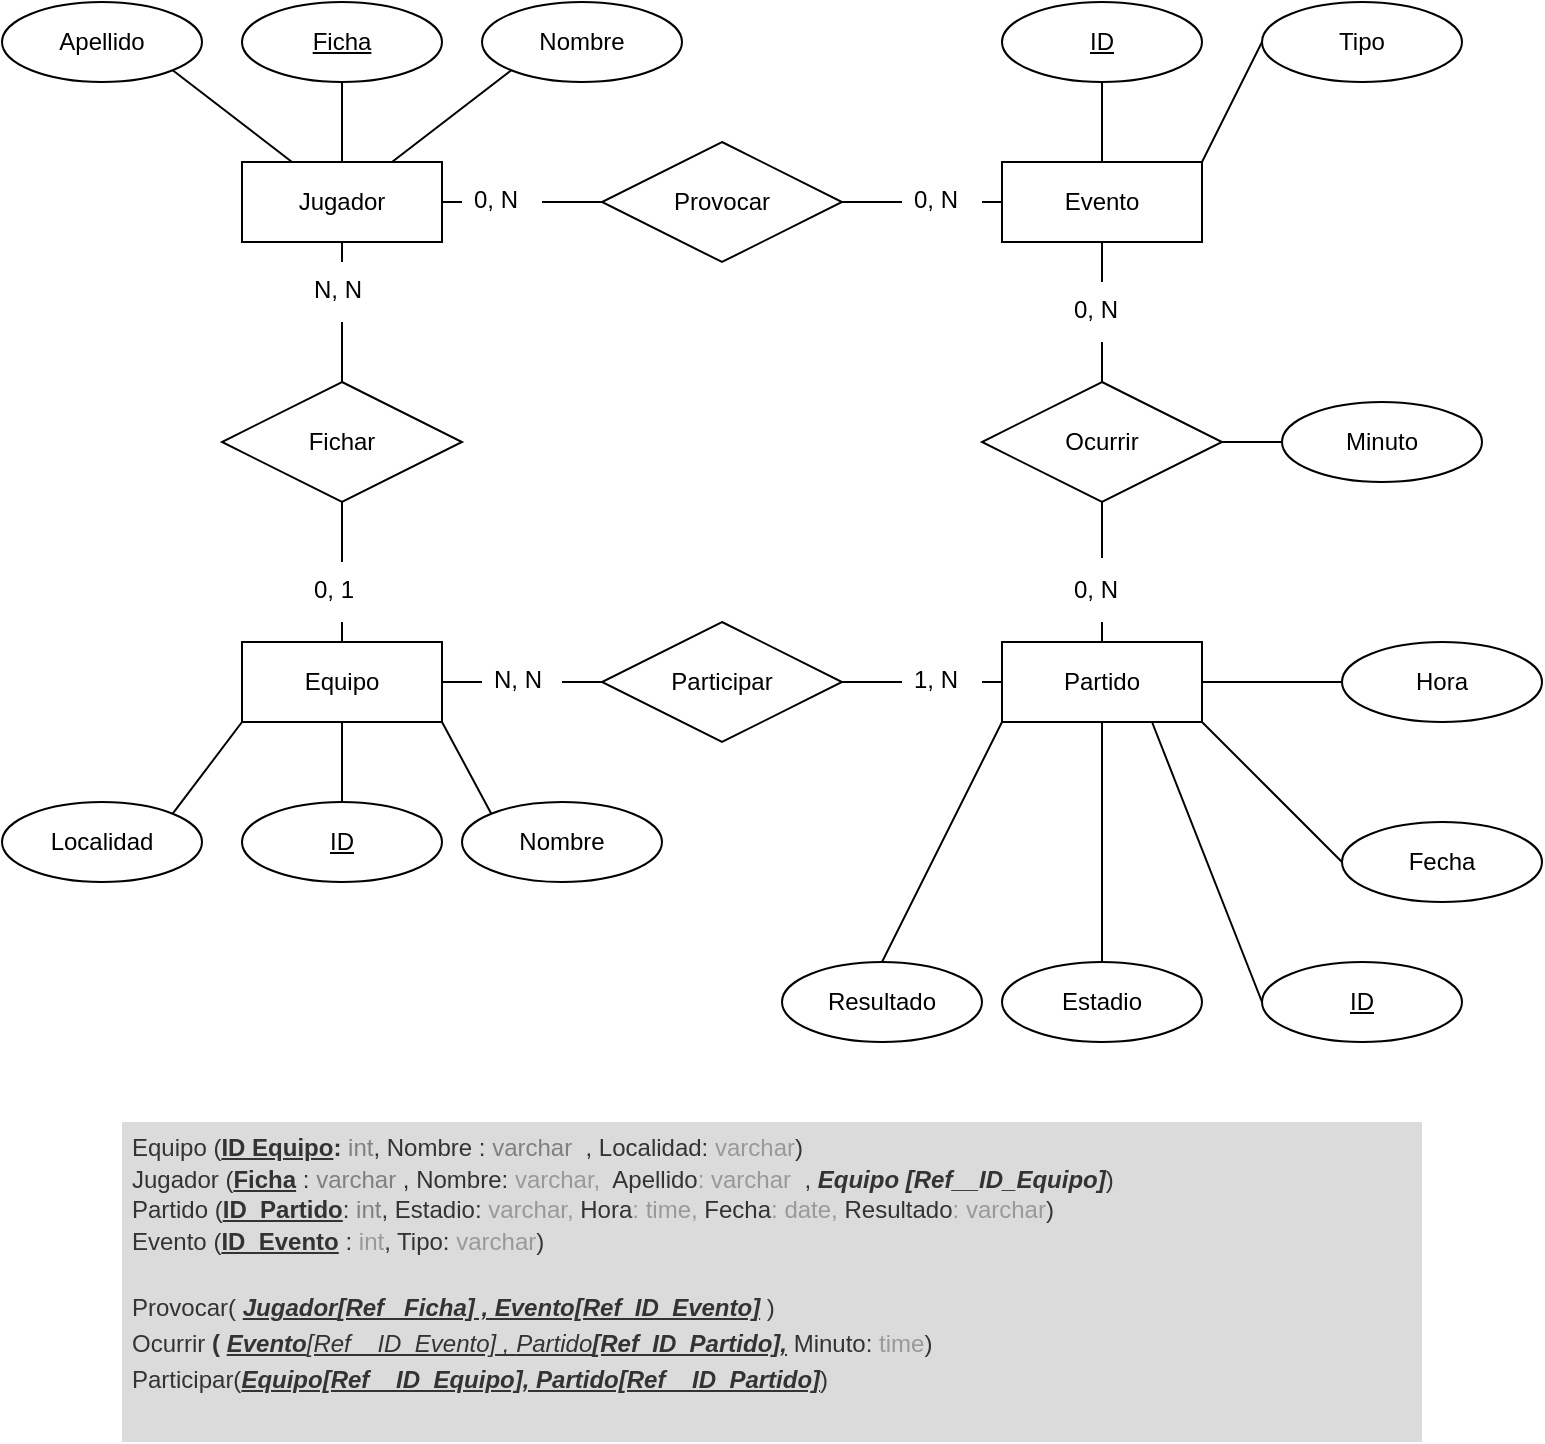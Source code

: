 <mxfile version="22.0.6" type="github">
  <diagram name="Página-1" id="kpMu6ErjYtjXiAjzQxuT">
    <mxGraphModel dx="1434" dy="750" grid="1" gridSize="10" guides="1" tooltips="1" connect="1" arrows="1" fold="1" page="1" pageScale="1" pageWidth="827" pageHeight="1169" math="0" shadow="0">
      <root>
        <mxCell id="0" />
        <mxCell id="1" parent="0" />
        <mxCell id="grHtKXQzRohqxR9XQCwC-1" value="Jugador" style="whiteSpace=wrap;html=1;align=center;" parent="1" vertex="1">
          <mxGeometry x="130" y="200" width="100" height="40" as="geometry" />
        </mxCell>
        <mxCell id="grHtKXQzRohqxR9XQCwC-2" value="Ficha" style="ellipse;whiteSpace=wrap;html=1;align=center;fontStyle=4;" parent="1" vertex="1">
          <mxGeometry x="130" y="120" width="100" height="40" as="geometry" />
        </mxCell>
        <mxCell id="grHtKXQzRohqxR9XQCwC-3" value="Nombre" style="ellipse;whiteSpace=wrap;html=1;align=center;" parent="1" vertex="1">
          <mxGeometry x="250" y="120" width="100" height="40" as="geometry" />
        </mxCell>
        <mxCell id="grHtKXQzRohqxR9XQCwC-4" value="Apellido" style="ellipse;whiteSpace=wrap;html=1;align=center;" parent="1" vertex="1">
          <mxGeometry x="10" y="120" width="100" height="40" as="geometry" />
        </mxCell>
        <mxCell id="grHtKXQzRohqxR9XQCwC-5" value="Equipo" style="whiteSpace=wrap;html=1;align=center;" parent="1" vertex="1">
          <mxGeometry x="130" y="440" width="100" height="40" as="geometry" />
        </mxCell>
        <mxCell id="grHtKXQzRohqxR9XQCwC-6" value="ID" style="ellipse;whiteSpace=wrap;html=1;align=center;fontStyle=4;" parent="1" vertex="1">
          <mxGeometry x="130" y="520" width="100" height="40" as="geometry" />
        </mxCell>
        <mxCell id="grHtKXQzRohqxR9XQCwC-7" value="Nombre" style="ellipse;whiteSpace=wrap;html=1;align=center;" parent="1" vertex="1">
          <mxGeometry x="240" y="520" width="100" height="40" as="geometry" />
        </mxCell>
        <mxCell id="grHtKXQzRohqxR9XQCwC-8" value="Localidad" style="ellipse;whiteSpace=wrap;html=1;align=center;" parent="1" vertex="1">
          <mxGeometry x="10" y="520" width="100" height="40" as="geometry" />
        </mxCell>
        <mxCell id="grHtKXQzRohqxR9XQCwC-9" value="Fichar" style="shape=rhombus;perimeter=rhombusPerimeter;whiteSpace=wrap;html=1;align=center;" parent="1" vertex="1">
          <mxGeometry x="120" y="310" width="120" height="60" as="geometry" />
        </mxCell>
        <mxCell id="grHtKXQzRohqxR9XQCwC-10" value="0, 1" style="text;strokeColor=none;fillColor=none;spacingLeft=4;spacingRight=4;overflow=hidden;rotatable=0;points=[[0,0.5],[1,0.5]];portConstraint=eastwest;fontSize=12;whiteSpace=wrap;html=1;" parent="1" vertex="1">
          <mxGeometry x="160" y="400" width="40" height="30" as="geometry" />
        </mxCell>
        <mxCell id="grHtKXQzRohqxR9XQCwC-11" value="N, N" style="text;strokeColor=none;fillColor=none;spacingLeft=4;spacingRight=4;overflow=hidden;rotatable=0;points=[[0,0.5],[1,0.5]];portConstraint=eastwest;fontSize=12;whiteSpace=wrap;html=1;" parent="1" vertex="1">
          <mxGeometry x="160" y="250" width="40" height="30" as="geometry" />
        </mxCell>
        <mxCell id="grHtKXQzRohqxR9XQCwC-12" value="" style="endArrow=none;html=1;rounded=0;exitX=0.5;exitY=0;exitDx=0;exitDy=0;entryX=0.5;entryY=1;entryDx=0;entryDy=0;entryPerimeter=0;" parent="1" source="grHtKXQzRohqxR9XQCwC-5" target="grHtKXQzRohqxR9XQCwC-10" edge="1">
          <mxGeometry relative="1" as="geometry">
            <mxPoint x="330" y="400" as="sourcePoint" />
            <mxPoint x="490" y="400" as="targetPoint" />
          </mxGeometry>
        </mxCell>
        <mxCell id="grHtKXQzRohqxR9XQCwC-13" value="" style="endArrow=none;html=1;rounded=0;exitX=0.5;exitY=0;exitDx=0;exitDy=0;exitPerimeter=0;entryX=0.5;entryY=1;entryDx=0;entryDy=0;" parent="1" source="grHtKXQzRohqxR9XQCwC-10" target="grHtKXQzRohqxR9XQCwC-9" edge="1">
          <mxGeometry relative="1" as="geometry">
            <mxPoint x="330" y="400" as="sourcePoint" />
            <mxPoint x="490" y="400" as="targetPoint" />
          </mxGeometry>
        </mxCell>
        <mxCell id="grHtKXQzRohqxR9XQCwC-14" value="" style="endArrow=none;html=1;rounded=0;exitX=0.5;exitY=0;exitDx=0;exitDy=0;entryX=0.5;entryY=1;entryDx=0;entryDy=0;entryPerimeter=0;" parent="1" source="grHtKXQzRohqxR9XQCwC-9" target="grHtKXQzRohqxR9XQCwC-11" edge="1">
          <mxGeometry relative="1" as="geometry">
            <mxPoint x="330" y="400" as="sourcePoint" />
            <mxPoint x="490" y="400" as="targetPoint" />
          </mxGeometry>
        </mxCell>
        <mxCell id="grHtKXQzRohqxR9XQCwC-15" value="" style="endArrow=none;html=1;rounded=0;exitX=0.5;exitY=1;exitDx=0;exitDy=0;entryX=0.5;entryY=0;entryDx=0;entryDy=0;entryPerimeter=0;" parent="1" source="grHtKXQzRohqxR9XQCwC-1" target="grHtKXQzRohqxR9XQCwC-11" edge="1">
          <mxGeometry relative="1" as="geometry">
            <mxPoint x="330" y="400" as="sourcePoint" />
            <mxPoint x="490" y="400" as="targetPoint" />
          </mxGeometry>
        </mxCell>
        <mxCell id="grHtKXQzRohqxR9XQCwC-16" value="Partido" style="whiteSpace=wrap;html=1;align=center;" parent="1" vertex="1">
          <mxGeometry x="510" y="440" width="100" height="40" as="geometry" />
        </mxCell>
        <mxCell id="grHtKXQzRohqxR9XQCwC-17" value="ID" style="ellipse;whiteSpace=wrap;html=1;align=center;fontStyle=4;" parent="1" vertex="1">
          <mxGeometry x="640" y="600" width="100" height="40" as="geometry" />
        </mxCell>
        <mxCell id="grHtKXQzRohqxR9XQCwC-18" value="Fecha" style="ellipse;whiteSpace=wrap;html=1;align=center;" parent="1" vertex="1">
          <mxGeometry x="680" y="530" width="100" height="40" as="geometry" />
        </mxCell>
        <mxCell id="grHtKXQzRohqxR9XQCwC-19" value="Estadio" style="ellipse;whiteSpace=wrap;html=1;align=center;" parent="1" vertex="1">
          <mxGeometry x="510" y="600" width="100" height="40" as="geometry" />
        </mxCell>
        <mxCell id="grHtKXQzRohqxR9XQCwC-20" value="Resultado" style="ellipse;whiteSpace=wrap;html=1;align=center;" parent="1" vertex="1">
          <mxGeometry x="400" y="600" width="100" height="40" as="geometry" />
        </mxCell>
        <mxCell id="grHtKXQzRohqxR9XQCwC-21" value="Participar" style="shape=rhombus;perimeter=rhombusPerimeter;whiteSpace=wrap;html=1;align=center;" parent="1" vertex="1">
          <mxGeometry x="310" y="430" width="120" height="60" as="geometry" />
        </mxCell>
        <mxCell id="grHtKXQzRohqxR9XQCwC-22" value="Hora" style="ellipse;whiteSpace=wrap;html=1;align=center;" parent="1" vertex="1">
          <mxGeometry x="680" y="440" width="100" height="40" as="geometry" />
        </mxCell>
        <mxCell id="grHtKXQzRohqxR9XQCwC-23" value="Ocurrir" style="shape=rhombus;perimeter=rhombusPerimeter;whiteSpace=wrap;html=1;align=center;" parent="1" vertex="1">
          <mxGeometry x="500" y="310" width="120" height="60" as="geometry" />
        </mxCell>
        <mxCell id="grHtKXQzRohqxR9XQCwC-24" value="Evento" style="whiteSpace=wrap;html=1;align=center;" parent="1" vertex="1">
          <mxGeometry x="510" y="200" width="100" height="40" as="geometry" />
        </mxCell>
        <mxCell id="grHtKXQzRohqxR9XQCwC-25" value="ID" style="ellipse;whiteSpace=wrap;html=1;align=center;fontStyle=4;" parent="1" vertex="1">
          <mxGeometry x="510" y="120" width="100" height="40" as="geometry" />
        </mxCell>
        <mxCell id="grHtKXQzRohqxR9XQCwC-26" value="Minuto" style="ellipse;whiteSpace=wrap;html=1;align=center;" parent="1" vertex="1">
          <mxGeometry x="650" y="320" width="100" height="40" as="geometry" />
        </mxCell>
        <mxCell id="grHtKXQzRohqxR9XQCwC-27" value="Tipo" style="ellipse;whiteSpace=wrap;html=1;align=center;" parent="1" vertex="1">
          <mxGeometry x="640" y="120" width="100" height="40" as="geometry" />
        </mxCell>
        <mxCell id="grHtKXQzRohqxR9XQCwC-28" value="Provocar" style="shape=rhombus;perimeter=rhombusPerimeter;whiteSpace=wrap;html=1;align=center;" parent="1" vertex="1">
          <mxGeometry x="310" y="190" width="120" height="60" as="geometry" />
        </mxCell>
        <mxCell id="grHtKXQzRohqxR9XQCwC-29" value="0, N" style="text;strokeColor=none;fillColor=none;spacingLeft=4;spacingRight=4;overflow=hidden;rotatable=0;points=[[0,0.5],[1,0.5]];portConstraint=eastwest;fontSize=12;whiteSpace=wrap;html=1;" parent="1" vertex="1">
          <mxGeometry x="460" y="205" width="40" height="30" as="geometry" />
        </mxCell>
        <mxCell id="grHtKXQzRohqxR9XQCwC-30" value="0, N" style="text;strokeColor=none;fillColor=none;spacingLeft=4;spacingRight=4;overflow=hidden;rotatable=0;points=[[0,0.5],[1,0.5]];portConstraint=eastwest;fontSize=12;whiteSpace=wrap;html=1;" parent="1" vertex="1">
          <mxGeometry x="240" y="205" width="40" height="30" as="geometry" />
        </mxCell>
        <mxCell id="grHtKXQzRohqxR9XQCwC-31" value="0, N" style="text;strokeColor=none;fillColor=none;spacingLeft=4;spacingRight=4;overflow=hidden;rotatable=0;points=[[0,0.5],[1,0.5]];portConstraint=eastwest;fontSize=12;whiteSpace=wrap;html=1;" parent="1" vertex="1">
          <mxGeometry x="540" y="260" width="40" height="30" as="geometry" />
        </mxCell>
        <mxCell id="grHtKXQzRohqxR9XQCwC-32" value="0, N" style="text;strokeColor=none;fillColor=none;spacingLeft=4;spacingRight=4;overflow=hidden;rotatable=0;points=[[0,0.5],[1,0.5]];portConstraint=eastwest;fontSize=12;whiteSpace=wrap;html=1;" parent="1" vertex="1">
          <mxGeometry x="540" y="400" width="40" height="30" as="geometry" />
        </mxCell>
        <mxCell id="grHtKXQzRohqxR9XQCwC-33" value="1, N" style="text;strokeColor=none;fillColor=none;spacingLeft=4;spacingRight=4;overflow=hidden;rotatable=0;points=[[0,0.5],[1,0.5]];portConstraint=eastwest;fontSize=12;whiteSpace=wrap;html=1;" parent="1" vertex="1">
          <mxGeometry x="460" y="445" width="40" height="30" as="geometry" />
        </mxCell>
        <mxCell id="grHtKXQzRohqxR9XQCwC-34" value="N, N" style="text;strokeColor=none;fillColor=none;spacingLeft=4;spacingRight=4;overflow=hidden;rotatable=0;points=[[0,0.5],[1,0.5]];portConstraint=eastwest;fontSize=12;whiteSpace=wrap;html=1;" parent="1" vertex="1">
          <mxGeometry x="250" y="445" width="40" height="30" as="geometry" />
        </mxCell>
        <mxCell id="grHtKXQzRohqxR9XQCwC-35" value="" style="endArrow=none;html=1;rounded=0;exitX=1;exitY=0.5;exitDx=0;exitDy=0;entryX=0;entryY=0.5;entryDx=0;entryDy=0;" parent="1" source="grHtKXQzRohqxR9XQCwC-5" target="grHtKXQzRohqxR9XQCwC-34" edge="1">
          <mxGeometry relative="1" as="geometry">
            <mxPoint x="330" y="350" as="sourcePoint" />
            <mxPoint x="490" y="350" as="targetPoint" />
          </mxGeometry>
        </mxCell>
        <mxCell id="grHtKXQzRohqxR9XQCwC-36" value="" style="endArrow=none;html=1;rounded=0;exitX=1;exitY=0.5;exitDx=0;exitDy=0;entryX=0;entryY=0.5;entryDx=0;entryDy=0;" parent="1" source="grHtKXQzRohqxR9XQCwC-34" target="grHtKXQzRohqxR9XQCwC-21" edge="1">
          <mxGeometry relative="1" as="geometry">
            <mxPoint x="330" y="350" as="sourcePoint" />
            <mxPoint x="490" y="350" as="targetPoint" />
          </mxGeometry>
        </mxCell>
        <mxCell id="grHtKXQzRohqxR9XQCwC-37" value="" style="endArrow=none;html=1;rounded=0;exitX=1;exitY=0.5;exitDx=0;exitDy=0;entryX=0;entryY=0.5;entryDx=0;entryDy=0;" parent="1" source="grHtKXQzRohqxR9XQCwC-21" target="grHtKXQzRohqxR9XQCwC-33" edge="1">
          <mxGeometry relative="1" as="geometry">
            <mxPoint x="340" y="360" as="sourcePoint" />
            <mxPoint x="500" y="360" as="targetPoint" />
          </mxGeometry>
        </mxCell>
        <mxCell id="grHtKXQzRohqxR9XQCwC-38" value="" style="endArrow=none;html=1;rounded=0;exitX=1;exitY=0.5;exitDx=0;exitDy=0;entryX=0;entryY=0.5;entryDx=0;entryDy=0;" parent="1" source="grHtKXQzRohqxR9XQCwC-33" target="grHtKXQzRohqxR9XQCwC-16" edge="1">
          <mxGeometry relative="1" as="geometry">
            <mxPoint x="350" y="370" as="sourcePoint" />
            <mxPoint x="510" y="370" as="targetPoint" />
          </mxGeometry>
        </mxCell>
        <mxCell id="grHtKXQzRohqxR9XQCwC-39" value="" style="endArrow=none;html=1;rounded=0;exitX=1;exitY=0.5;exitDx=0;exitDy=0;entryX=0;entryY=0.5;entryDx=0;entryDy=0;" parent="1" source="grHtKXQzRohqxR9XQCwC-1" target="grHtKXQzRohqxR9XQCwC-30" edge="1">
          <mxGeometry relative="1" as="geometry">
            <mxPoint x="360" y="380" as="sourcePoint" />
            <mxPoint x="520" y="380" as="targetPoint" />
          </mxGeometry>
        </mxCell>
        <mxCell id="grHtKXQzRohqxR9XQCwC-40" value="" style="endArrow=none;html=1;rounded=0;exitX=1;exitY=0.5;exitDx=0;exitDy=0;entryX=0;entryY=0.5;entryDx=0;entryDy=0;" parent="1" source="grHtKXQzRohqxR9XQCwC-30" target="grHtKXQzRohqxR9XQCwC-28" edge="1">
          <mxGeometry relative="1" as="geometry">
            <mxPoint x="370" y="390" as="sourcePoint" />
            <mxPoint x="530" y="390" as="targetPoint" />
          </mxGeometry>
        </mxCell>
        <mxCell id="grHtKXQzRohqxR9XQCwC-41" value="" style="endArrow=none;html=1;rounded=0;exitX=1;exitY=0.5;exitDx=0;exitDy=0;entryX=0;entryY=0.5;entryDx=0;entryDy=0;" parent="1" source="grHtKXQzRohqxR9XQCwC-28" target="grHtKXQzRohqxR9XQCwC-29" edge="1">
          <mxGeometry relative="1" as="geometry">
            <mxPoint x="380" y="400" as="sourcePoint" />
            <mxPoint x="540" y="400" as="targetPoint" />
          </mxGeometry>
        </mxCell>
        <mxCell id="grHtKXQzRohqxR9XQCwC-42" value="" style="endArrow=none;html=1;rounded=0;exitX=1;exitY=0.5;exitDx=0;exitDy=0;entryX=0;entryY=0.5;entryDx=0;entryDy=0;" parent="1" source="grHtKXQzRohqxR9XQCwC-29" target="grHtKXQzRohqxR9XQCwC-24" edge="1">
          <mxGeometry relative="1" as="geometry">
            <mxPoint x="390" y="410" as="sourcePoint" />
            <mxPoint x="550" y="410" as="targetPoint" />
          </mxGeometry>
        </mxCell>
        <mxCell id="grHtKXQzRohqxR9XQCwC-43" value="" style="endArrow=none;html=1;rounded=0;exitX=0.5;exitY=1;exitDx=0;exitDy=0;entryX=0.5;entryY=0;entryDx=0;entryDy=0;entryPerimeter=0;" parent="1" source="grHtKXQzRohqxR9XQCwC-24" target="grHtKXQzRohqxR9XQCwC-31" edge="1">
          <mxGeometry relative="1" as="geometry">
            <mxPoint x="400" y="380" as="sourcePoint" />
            <mxPoint x="560" y="420" as="targetPoint" />
          </mxGeometry>
        </mxCell>
        <mxCell id="grHtKXQzRohqxR9XQCwC-44" value="" style="endArrow=none;html=1;rounded=0;exitX=0.5;exitY=0;exitDx=0;exitDy=0;entryX=0.5;entryY=1;entryDx=0;entryDy=0;entryPerimeter=0;" parent="1" source="grHtKXQzRohqxR9XQCwC-23" target="grHtKXQzRohqxR9XQCwC-31" edge="1">
          <mxGeometry relative="1" as="geometry">
            <mxPoint x="410" y="430" as="sourcePoint" />
            <mxPoint x="570" y="430" as="targetPoint" />
          </mxGeometry>
        </mxCell>
        <mxCell id="grHtKXQzRohqxR9XQCwC-45" value="" style="endArrow=none;html=1;rounded=0;exitX=0.5;exitY=1;exitDx=0;exitDy=0;entryX=0.5;entryY=-0.067;entryDx=0;entryDy=0;entryPerimeter=0;" parent="1" source="grHtKXQzRohqxR9XQCwC-23" target="grHtKXQzRohqxR9XQCwC-32" edge="1">
          <mxGeometry relative="1" as="geometry">
            <mxPoint x="420" y="440" as="sourcePoint" />
            <mxPoint x="580" y="440" as="targetPoint" />
          </mxGeometry>
        </mxCell>
        <mxCell id="grHtKXQzRohqxR9XQCwC-46" value="" style="endArrow=none;html=1;rounded=0;exitX=0.5;exitY=0;exitDx=0;exitDy=0;entryX=0.5;entryY=1;entryDx=0;entryDy=0;entryPerimeter=0;" parent="1" source="grHtKXQzRohqxR9XQCwC-16" target="grHtKXQzRohqxR9XQCwC-32" edge="1">
          <mxGeometry relative="1" as="geometry">
            <mxPoint x="430" y="450" as="sourcePoint" />
            <mxPoint x="590" y="450" as="targetPoint" />
          </mxGeometry>
        </mxCell>
        <mxCell id="grHtKXQzRohqxR9XQCwC-47" value="" style="endArrow=none;html=1;rounded=0;exitX=0.5;exitY=1;exitDx=0;exitDy=0;entryX=0.5;entryY=0;entryDx=0;entryDy=0;" parent="1" source="grHtKXQzRohqxR9XQCwC-2" target="grHtKXQzRohqxR9XQCwC-1" edge="1">
          <mxGeometry relative="1" as="geometry">
            <mxPoint x="320" y="400" as="sourcePoint" />
            <mxPoint x="480" y="400" as="targetPoint" />
          </mxGeometry>
        </mxCell>
        <mxCell id="grHtKXQzRohqxR9XQCwC-48" value="" style="endArrow=none;html=1;rounded=0;exitX=0;exitY=1;exitDx=0;exitDy=0;entryX=0.75;entryY=0;entryDx=0;entryDy=0;" parent="1" source="grHtKXQzRohqxR9XQCwC-3" target="grHtKXQzRohqxR9XQCwC-1" edge="1">
          <mxGeometry relative="1" as="geometry">
            <mxPoint x="190" y="170" as="sourcePoint" />
            <mxPoint x="190" y="210" as="targetPoint" />
          </mxGeometry>
        </mxCell>
        <mxCell id="grHtKXQzRohqxR9XQCwC-49" value="" style="endArrow=none;html=1;rounded=0;exitX=1;exitY=1;exitDx=0;exitDy=0;entryX=0.25;entryY=0;entryDx=0;entryDy=0;" parent="1" source="grHtKXQzRohqxR9XQCwC-4" target="grHtKXQzRohqxR9XQCwC-1" edge="1">
          <mxGeometry relative="1" as="geometry">
            <mxPoint x="275" y="164" as="sourcePoint" />
            <mxPoint x="215" y="210" as="targetPoint" />
          </mxGeometry>
        </mxCell>
        <mxCell id="grHtKXQzRohqxR9XQCwC-50" value="" style="endArrow=none;html=1;rounded=0;exitX=0.5;exitY=0;exitDx=0;exitDy=0;entryX=0.5;entryY=1;entryDx=0;entryDy=0;" parent="1" source="grHtKXQzRohqxR9XQCwC-6" target="grHtKXQzRohqxR9XQCwC-5" edge="1">
          <mxGeometry relative="1" as="geometry">
            <mxPoint x="320" y="430" as="sourcePoint" />
            <mxPoint x="480" y="430" as="targetPoint" />
          </mxGeometry>
        </mxCell>
        <mxCell id="grHtKXQzRohqxR9XQCwC-51" value="" style="endArrow=none;html=1;rounded=0;exitX=0;exitY=1;exitDx=0;exitDy=0;entryX=1;entryY=0;entryDx=0;entryDy=0;" parent="1" source="grHtKXQzRohqxR9XQCwC-5" target="grHtKXQzRohqxR9XQCwC-8" edge="1">
          <mxGeometry relative="1" as="geometry">
            <mxPoint x="190" y="530" as="sourcePoint" />
            <mxPoint x="190" y="490" as="targetPoint" />
          </mxGeometry>
        </mxCell>
        <mxCell id="grHtKXQzRohqxR9XQCwC-52" value="" style="endArrow=none;html=1;rounded=0;exitX=0;exitY=0;exitDx=0;exitDy=0;entryX=1;entryY=1;entryDx=0;entryDy=0;" parent="1" source="grHtKXQzRohqxR9XQCwC-7" target="grHtKXQzRohqxR9XQCwC-5" edge="1">
          <mxGeometry relative="1" as="geometry">
            <mxPoint x="200" y="540" as="sourcePoint" />
            <mxPoint x="200" y="500" as="targetPoint" />
          </mxGeometry>
        </mxCell>
        <mxCell id="grHtKXQzRohqxR9XQCwC-53" value="" style="endArrow=none;html=1;rounded=0;exitX=0;exitY=1;exitDx=0;exitDy=0;entryX=0.5;entryY=0;entryDx=0;entryDy=0;" parent="1" source="grHtKXQzRohqxR9XQCwC-16" target="grHtKXQzRohqxR9XQCwC-20" edge="1">
          <mxGeometry relative="1" as="geometry">
            <mxPoint x="210" y="550" as="sourcePoint" />
            <mxPoint x="210" y="510" as="targetPoint" />
          </mxGeometry>
        </mxCell>
        <mxCell id="grHtKXQzRohqxR9XQCwC-54" value="" style="endArrow=none;html=1;rounded=0;exitX=0.5;exitY=1;exitDx=0;exitDy=0;entryX=0.5;entryY=0;entryDx=0;entryDy=0;" parent="1" source="grHtKXQzRohqxR9XQCwC-16" target="grHtKXQzRohqxR9XQCwC-19" edge="1">
          <mxGeometry relative="1" as="geometry">
            <mxPoint x="220" y="560" as="sourcePoint" />
            <mxPoint x="220" y="520" as="targetPoint" />
          </mxGeometry>
        </mxCell>
        <mxCell id="grHtKXQzRohqxR9XQCwC-55" value="" style="endArrow=none;html=1;rounded=0;exitX=0.75;exitY=1;exitDx=0;exitDy=0;entryX=0;entryY=0.5;entryDx=0;entryDy=0;" parent="1" source="grHtKXQzRohqxR9XQCwC-16" target="grHtKXQzRohqxR9XQCwC-17" edge="1">
          <mxGeometry relative="1" as="geometry">
            <mxPoint x="230" y="570" as="sourcePoint" />
            <mxPoint x="230" y="530" as="targetPoint" />
          </mxGeometry>
        </mxCell>
        <mxCell id="grHtKXQzRohqxR9XQCwC-56" value="" style="endArrow=none;html=1;rounded=0;exitX=1;exitY=1;exitDx=0;exitDy=0;entryX=0;entryY=0.5;entryDx=0;entryDy=0;" parent="1" source="grHtKXQzRohqxR9XQCwC-16" target="grHtKXQzRohqxR9XQCwC-18" edge="1">
          <mxGeometry relative="1" as="geometry">
            <mxPoint x="240" y="580" as="sourcePoint" />
            <mxPoint x="240" y="540" as="targetPoint" />
          </mxGeometry>
        </mxCell>
        <mxCell id="grHtKXQzRohqxR9XQCwC-57" value="" style="endArrow=none;html=1;rounded=0;exitX=1;exitY=0.5;exitDx=0;exitDy=0;entryX=0;entryY=0.5;entryDx=0;entryDy=0;" parent="1" source="grHtKXQzRohqxR9XQCwC-16" target="grHtKXQzRohqxR9XQCwC-22" edge="1">
          <mxGeometry relative="1" as="geometry">
            <mxPoint x="250" y="590" as="sourcePoint" />
            <mxPoint x="250" y="550" as="targetPoint" />
          </mxGeometry>
        </mxCell>
        <mxCell id="grHtKXQzRohqxR9XQCwC-58" value="" style="endArrow=none;html=1;rounded=0;exitX=0.5;exitY=0;exitDx=0;exitDy=0;entryX=0.5;entryY=1;entryDx=0;entryDy=0;" parent="1" source="grHtKXQzRohqxR9XQCwC-24" target="grHtKXQzRohqxR9XQCwC-25" edge="1">
          <mxGeometry relative="1" as="geometry">
            <mxPoint x="260" y="600" as="sourcePoint" />
            <mxPoint x="260" y="560" as="targetPoint" />
          </mxGeometry>
        </mxCell>
        <mxCell id="grHtKXQzRohqxR9XQCwC-59" value="" style="endArrow=none;html=1;rounded=0;exitX=1;exitY=0;exitDx=0;exitDy=0;entryX=0;entryY=0.5;entryDx=0;entryDy=0;" parent="1" source="grHtKXQzRohqxR9XQCwC-24" target="grHtKXQzRohqxR9XQCwC-27" edge="1">
          <mxGeometry relative="1" as="geometry">
            <mxPoint x="270" y="610" as="sourcePoint" />
            <mxPoint x="270" y="570" as="targetPoint" />
          </mxGeometry>
        </mxCell>
        <mxCell id="grHtKXQzRohqxR9XQCwC-60" value="" style="endArrow=none;html=1;rounded=0;exitX=1;exitY=0.5;exitDx=0;exitDy=0;entryX=0;entryY=0.5;entryDx=0;entryDy=0;" parent="1" source="grHtKXQzRohqxR9XQCwC-23" target="grHtKXQzRohqxR9XQCwC-26" edge="1">
          <mxGeometry relative="1" as="geometry">
            <mxPoint x="280" y="620" as="sourcePoint" />
            <mxPoint x="280" y="580" as="targetPoint" />
          </mxGeometry>
        </mxCell>
        <mxCell id="7aRLWxt50dmtVga2rIe7-1" value="&lt;h1 style=&quot;line-height: 150%;&quot;&gt;&lt;div style=&quot;border-color: var(--border-color); font-size: 12px; line-height: 130%;&quot;&gt;&lt;font style=&quot;border-color: var(--border-color);&quot;&gt;&lt;span style=&quot;border-color: var(--border-color);&quot;&gt;&lt;span style=&quot;border-color: var(--border-color);&quot;&gt;&lt;span style=&quot;font-weight: 400;&quot;&gt;Equipo (&lt;/span&gt;&lt;u style=&quot;&quot;&gt;ID Equipo&lt;/u&gt;&lt;/span&gt;&lt;span style=&quot;border-color: var(--border-color);&quot;&gt;:&lt;/span&gt;&lt;font style=&quot;font-weight: 400; border-color: var(--border-color);&quot; color=&quot;#808080&quot;&gt;&amp;nbsp;int&lt;/font&gt;&lt;span style=&quot;font-weight: 400;&quot;&gt;, Nombre : &lt;font color=&quot;#808080&quot;&gt;varchar&lt;/font&gt;&lt;/span&gt;&lt;span style=&quot;font-weight: 400;&quot;&gt;&amp;nbsp; , Localidad: &lt;font color=&quot;#999999&quot;&gt;varchar&lt;/font&gt;&lt;/span&gt;&lt;span style=&quot;font-weight: 400;&quot;&gt;)&lt;/span&gt;&lt;br&gt;&lt;/span&gt;&lt;/font&gt;&lt;/div&gt;&lt;div style=&quot;border-color: var(--border-color); font-size: 12px; line-height: 130%;&quot;&gt;&lt;font style=&quot;border-color: var(--border-color);&quot;&gt;&lt;span style=&quot;border-color: var(--border-color);&quot;&gt;&lt;span style=&quot;border-color: var(--border-color);&quot;&gt;&lt;span style=&quot;font-weight: 400;&quot;&gt;Jugador (&lt;/span&gt;&lt;u&gt;Ficha&lt;/u&gt;&lt;/span&gt;&lt;span style=&quot;font-weight: 400; border-color: var(--border-color);&quot;&gt;&amp;nbsp;&lt;/span&gt;&lt;span style=&quot;font-weight: 400; border-color: var(--border-color);&quot;&gt;: &lt;font color=&quot;#808080&quot;&gt;varchar&lt;/font&gt;&lt;/span&gt;&lt;span style=&quot;border-color: var(--border-color);&quot;&gt;&lt;span style=&quot;font-weight: 400;&quot;&gt;&amp;nbsp;, Nombre: &lt;/span&gt;&lt;font style=&quot;font-weight: 400;&quot; color=&quot;#999999&quot;&gt;varchar,&amp;nbsp; &lt;/font&gt;&lt;span style=&quot;font-weight: 400;&quot;&gt;Apellido&lt;/span&gt;&lt;font style=&quot;font-weight: 400;&quot; color=&quot;#999999&quot;&gt;: varchar&lt;/font&gt;&lt;span style=&quot;font-weight: 400;&quot;&gt;&amp;nbsp; , &lt;/span&gt;&lt;i style=&quot;&quot;&gt;Equipo [Ref__ID_Equipo]&lt;/i&gt;&lt;/span&gt;&lt;span style=&quot;border-color: var(--border-color);&quot;&gt;&lt;span style=&quot;font-weight: 400;&quot;&gt;)&amp;nbsp;&lt;/span&gt;&lt;/span&gt;&lt;/span&gt;&lt;/font&gt;&lt;/div&gt;&lt;div style=&quot;border-color: var(--border-color); font-size: 12px; line-height: 130%;&quot;&gt;&lt;font style=&quot;border-color: var(--border-color);&quot;&gt;&lt;span style=&quot;border-color: var(--border-color);&quot;&gt;&lt;span style=&quot;font-weight: 400;&quot;&gt;Partido (&lt;/span&gt;&lt;u&gt;ID_Partido&lt;/u&gt;&lt;/span&gt;&lt;span style=&quot;font-weight: 400;&quot;&gt;: &lt;font color=&quot;#808080&quot;&gt;int&lt;/font&gt;&lt;/span&gt;&lt;b style=&quot;font-weight: 400; border-color: var(--border-color);&quot;&gt;,&lt;/b&gt;&lt;span style=&quot;font-weight: 400;&quot;&gt;&amp;nbsp;Estadio: &lt;font color=&quot;#999999&quot;&gt;varchar, &lt;/font&gt;Hora&lt;font color=&quot;#999999&quot;&gt;: time, &lt;/font&gt;Fecha&lt;font color=&quot;#999999&quot;&gt;: date, &lt;/font&gt;Resultado&lt;font color=&quot;#999999&quot;&gt;: varchar&lt;/font&gt;&lt;/span&gt;&lt;span style=&quot;font-weight: 400;&quot;&gt;)&amp;nbsp;&lt;/span&gt;&lt;/font&gt;&lt;/div&gt;&lt;div style=&quot;border-color: var(--border-color); font-size: 12px; line-height: 130%;&quot;&gt;&lt;span style=&quot;background-color: initial; font-weight: 400; border-color: var(--border-color);&quot;&gt;Evento (&lt;/span&gt;&lt;span style=&quot;background-color: initial; border-color: var(--border-color);&quot;&gt;&lt;u&gt;ID_Evento&lt;/u&gt;&lt;/span&gt;&lt;span style=&quot;background-color: initial; font-weight: 400; border-color: var(--border-color);&quot;&gt;&amp;nbsp;:&lt;font color=&quot;#999999&quot;&gt;&amp;nbsp;int&lt;/font&gt;, Tipo:&lt;font color=&quot;#999999&quot;&gt;&amp;nbsp;varchar&lt;/font&gt;&lt;/span&gt;&lt;span style=&quot;background-color: initial;&quot;&gt;&lt;span style=&quot;font-weight: 400;&quot;&gt;)&lt;/span&gt;&lt;i style=&quot;&quot;&gt;&lt;font style=&quot;&quot; color=&quot;#000000&quot;&gt;&amp;nbsp;&lt;/font&gt;&lt;/i&gt;&lt;/span&gt;&lt;/div&gt;&lt;div style=&quot;border-color: var(--border-color); font-size: 12px; line-height: 130%;&quot;&gt;&lt;span style=&quot;background-color: initial; font-weight: 400;&quot;&gt;&lt;br&gt;&lt;/span&gt;&lt;/div&gt;&lt;div style=&quot;border-color: var(--border-color); font-weight: 400; font-size: 12px; line-height: 150%;&quot;&gt;&lt;/div&gt;&lt;span style=&quot;border-color: var(--border-color); font-size: 12px;&quot;&gt;&lt;div style=&quot;border-color: var(--border-color); line-height: 150%;&quot;&gt;&lt;font style=&quot;border-color: var(--border-color);&quot;&gt;&lt;b style=&quot;font-style: normal; font-weight: 400; border-color: var(--border-color);&quot;&gt;Provocar(&lt;/b&gt;&lt;b style=&quot;font-style: normal; font-weight: 400; border-color: var(--border-color);&quot;&gt;&amp;nbsp;&lt;/b&gt;&lt;span style=&quot;border-color: var(--border-color);&quot;&gt;&lt;i&gt;&lt;u&gt;Jugador&lt;/u&gt;&lt;/i&gt;&lt;/span&gt;&lt;/font&gt;&lt;span style=&quot;font-weight: 400; background-color: initial; border-color: var(--border-color);&quot;&gt;&lt;b style=&quot;border-color: var(--border-color);&quot;&gt;&lt;u style=&quot;&quot;&gt;&lt;i&gt;[Ref_ Ficha] , Evento[Ref_ID_Evento]&lt;/i&gt;&lt;/u&gt;&lt;/b&gt;&lt;/span&gt;&lt;span style=&quot;font-weight: 400; background-color: initial;&quot;&gt;&lt;i&gt;&amp;nbsp;&lt;/i&gt;&lt;/span&gt;&lt;span style=&quot;font-style: normal; font-weight: 400; background-color: initial;&quot;&gt;)&lt;/span&gt;&lt;/div&gt;&lt;div style=&quot;border-color: var(--border-color); line-height: 150%;&quot;&gt;&lt;span style=&quot;font-style: normal;&quot;&gt;&lt;span style=&quot;font-weight: normal;&quot;&gt;Ocurrir&amp;nbsp;&lt;/span&gt;( &lt;/span&gt;&lt;i&gt;&lt;u&gt;Evento&lt;/u&gt;&lt;/i&gt;&lt;span style=&quot;background-color: initial; border-color: var(--border-color);&quot;&gt;&lt;span style=&quot;border-color: var(--border-color); background-color: initial;&quot;&gt;&lt;b style=&quot;font-weight: normal; font-style: italic; text-decoration-line: underline; border-color: var(--border-color);&quot;&gt;[Ref__ID_Evento] , &lt;/b&gt;&lt;b style=&quot;font-weight: normal; font-style: italic; text-decoration-line: underline; border-color: var(--border-color);&quot;&gt;Partido&lt;/b&gt;&lt;span style=&quot;border-color: var(--border-color);&quot;&gt;&lt;i style=&quot;text-decoration-line: underline; font-weight: bold;&quot;&gt;[Ref_ID_Partido],&lt;/i&gt;&lt;i style=&quot;font-weight: bold;&quot;&gt; &lt;/i&gt;&lt;span style=&quot;font-weight: normal;&quot;&gt;Minuto: &lt;font color=&quot;#999999&quot;&gt;time&lt;/font&gt;&lt;/span&gt;&lt;/span&gt;&lt;/span&gt;&lt;/span&gt;&lt;span style=&quot;font-style: normal; background-color: initial; font-weight: normal;&quot;&gt;)&amp;nbsp;&lt;/span&gt;&lt;/div&gt;&lt;div style=&quot;border-color: var(--border-color); line-height: 150%;&quot;&gt;&lt;span style=&quot;font-style: normal; background-color: initial; font-weight: normal;&quot;&gt;Participar(&lt;/span&gt;&lt;span style=&quot;background-color: initial;&quot;&gt;&lt;i&gt;&lt;u&gt;Equipo[Ref__ID_Equipo], Partido[Ref__ID_Partido]&lt;/u&gt;&lt;/i&gt;&lt;/span&gt;&lt;span style=&quot;font-style: normal; background-color: initial; font-weight: normal;&quot;&gt;)&lt;/span&gt;&lt;/div&gt;&lt;/span&gt;&lt;/h1&gt;" style="text;html=1;strokeColor=none;fillColor=#dbdbdb;spacing=5;spacingTop=-20;whiteSpace=wrap;overflow=hidden;rounded=0;fontColor=#333333;" parent="1" vertex="1">
          <mxGeometry x="70" y="680" width="650" height="160" as="geometry" />
        </mxCell>
      </root>
    </mxGraphModel>
  </diagram>
</mxfile>

